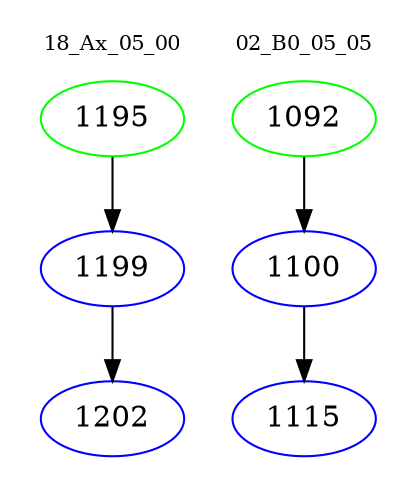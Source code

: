 digraph{
subgraph cluster_0 {
color = white
label = "18_Ax_05_00";
fontsize=10;
T0_1195 [label="1195", color="green"]
T0_1195 -> T0_1199 [color="black"]
T0_1199 [label="1199", color="blue"]
T0_1199 -> T0_1202 [color="black"]
T0_1202 [label="1202", color="blue"]
}
subgraph cluster_1 {
color = white
label = "02_B0_05_05";
fontsize=10;
T1_1092 [label="1092", color="green"]
T1_1092 -> T1_1100 [color="black"]
T1_1100 [label="1100", color="blue"]
T1_1100 -> T1_1115 [color="black"]
T1_1115 [label="1115", color="blue"]
}
}
